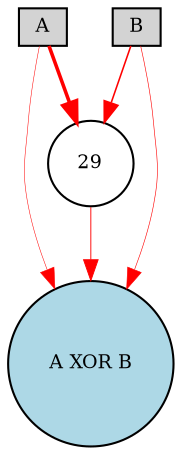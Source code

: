 digraph {
	node [fontsize=9 height=0.2 shape=circle width=0.2]
	A [fillcolor=lightgray shape=box style=filled]
	B [fillcolor=lightgray shape=box style=filled]
	"A XOR B" [fillcolor=lightblue style=filled]
	29 [fillcolor=white style=filled]
	A -> 29 [color=red penwidth=1.7094174048775266 style=solid]
	29 -> "A XOR B" [color=red penwidth=0.44686610713953145 style=solid]
	B -> 29 [color=red penwidth=0.7546265942419185 style=solid]
	B -> "A XOR B" [color=red penwidth=0.2867040975670573 style=solid]
	A -> "A XOR B" [color=red penwidth=0.24408688620537508 style=solid]
}
